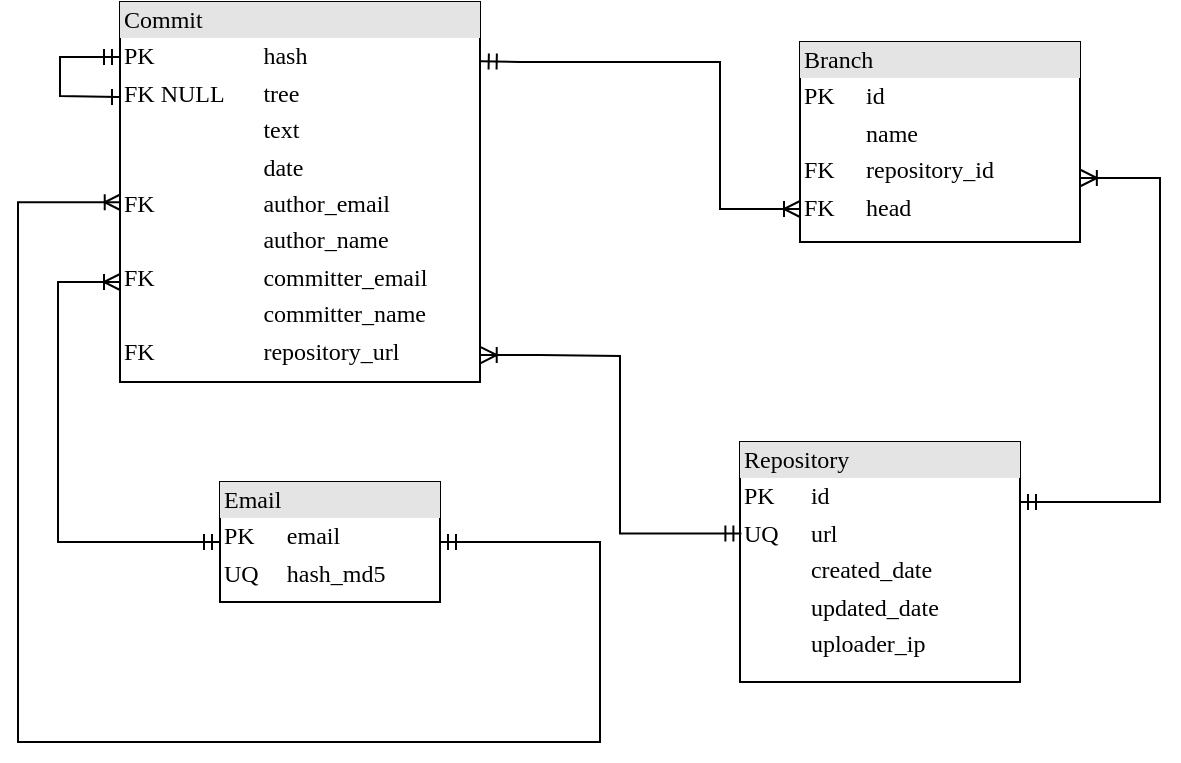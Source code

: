 <mxfile version="14.4.7" type="device"><diagram name="Page-1" id="2ca16b54-16f6-2749-3443-fa8db7711227"><mxGraphModel dx="1422" dy="724" grid="1" gridSize="10" guides="1" tooltips="1" connect="1" arrows="1" fold="1" page="1" pageScale="1" pageWidth="1100" pageHeight="850" background="#ffffff" math="0" shadow="0"><root><mxCell id="0"/><mxCell id="1" parent="0"/><mxCell id="2ed32ef02a7f4228-1" value="&lt;div style=&quot;box-sizing: border-box ; width: 100% ; background: #e4e4e4 ; padding: 2px&quot;&gt;Repository&lt;/div&gt;&lt;table style=&quot;width: 100% ; font-size: 1em&quot; cellspacing=&quot;0&quot; cellpadding=&quot;2&quot;&gt;&lt;tbody&gt;&lt;tr&gt;&lt;td&gt;PK&lt;/td&gt;&lt;td&gt;id&lt;br&gt;&lt;/td&gt;&lt;/tr&gt;&lt;tr&gt;&lt;td&gt;UQ&lt;br&gt;&lt;/td&gt;&lt;td&gt;url&lt;br&gt;&lt;/td&gt;&lt;/tr&gt;&lt;tr&gt;&lt;td&gt;&lt;br&gt;&lt;/td&gt;&lt;td&gt;created_date&lt;br&gt;&lt;/td&gt;&lt;/tr&gt;&lt;tr&gt;&lt;td&gt;&lt;br&gt;&lt;/td&gt;&lt;td&gt;updated_date&lt;/td&gt;&lt;/tr&gt;&lt;tr&gt;&lt;td&gt;&lt;br&gt;&lt;/td&gt;&lt;td&gt;uploader_ip&lt;br&gt;&lt;/td&gt;&lt;/tr&gt;&lt;/tbody&gt;&lt;/table&gt;" style="verticalAlign=top;align=left;overflow=fill;html=1;rounded=0;shadow=0;comic=0;labelBackgroundColor=none;strokeWidth=1;fontFamily=Verdana;fontSize=12" parent="1" vertex="1"><mxGeometry x="420" y="450" width="140" height="120" as="geometry"/></mxCell><mxCell id="2ed32ef02a7f4228-4" value="&lt;div style=&quot;box-sizing: border-box ; width: 100% ; background: #e4e4e4 ; padding: 2px&quot;&gt;Email&lt;/div&gt;&lt;table style=&quot;width: 100% ; font-size: 1em&quot; cellspacing=&quot;0&quot; cellpadding=&quot;2&quot;&gt;&lt;tbody&gt;&lt;tr&gt;&lt;td&gt;PK&lt;/td&gt;&lt;td&gt;email&lt;br&gt;&lt;/td&gt;&lt;/tr&gt;&lt;tr&gt;&lt;td&gt;UQ&lt;br&gt;&lt;/td&gt;&lt;td&gt;hash_md5&lt;br&gt;&lt;/td&gt;&lt;/tr&gt;&lt;/tbody&gt;&lt;/table&gt;" style="verticalAlign=top;align=left;overflow=fill;html=1;rounded=0;shadow=0;comic=0;labelBackgroundColor=none;strokeWidth=1;fontFamily=Verdana;fontSize=12" parent="1" vertex="1"><mxGeometry x="160" y="470" width="110" height="60" as="geometry"/></mxCell><mxCell id="4BiK_buGhwZr7WOdBYD_-3" style="edgeStyle=orthogonalEdgeStyle;rounded=0;orthogonalLoop=1;jettySize=auto;html=1;exitX=0;exitY=0.25;exitDx=0;exitDy=0;entryX=0;entryY=0.213;entryDx=0;entryDy=0;entryPerimeter=0;startArrow=ERone;startFill=0;endArrow=ERmandOne;endFill=0;" parent="1" source="2ed32ef02a7f4228-5" edge="1"><mxGeometry relative="1" as="geometry"><mxPoint x="110" y="257.47" as="targetPoint"/><Array as="points"><mxPoint x="109" y="277"/><mxPoint x="80" y="277"/><mxPoint x="80" y="257"/></Array><mxPoint x="109.64" y="287.3" as="sourcePoint"/></mxGeometry></mxCell><mxCell id="2ed32ef02a7f4228-5" value="&lt;div style=&quot;box-sizing: border-box ; width: 100% ; background: #e4e4e4 ; padding: 2px&quot;&gt;Commit&lt;/div&gt;&lt;table style=&quot;width: 100% ; font-size: 1em&quot; cellspacing=&quot;0&quot; cellpadding=&quot;2&quot;&gt;&lt;tbody&gt;&lt;tr&gt;&lt;td&gt;PK&lt;/td&gt;&lt;td&gt;hash&lt;/td&gt;&lt;/tr&gt;&lt;tr&gt;&lt;td&gt;FK NULL&lt;br&gt;&lt;/td&gt;&lt;td&gt;tree&lt;br&gt;&lt;/td&gt;&lt;/tr&gt;&lt;tr&gt;&lt;td&gt;&lt;br&gt;&lt;/td&gt;&lt;td&gt;text&lt;br&gt;&lt;/td&gt;&lt;/tr&gt;&lt;tr&gt;&lt;td&gt;&lt;br&gt;&lt;/td&gt;&lt;td&gt;date&lt;br&gt;&lt;/td&gt;&lt;/tr&gt;&lt;tr&gt;&lt;td&gt;FK&lt;br&gt;&lt;/td&gt;&lt;td&gt;author_email&lt;br&gt;&lt;/td&gt;&lt;/tr&gt;&lt;tr&gt;&lt;td&gt;&lt;br&gt;&lt;/td&gt;&lt;td&gt;author_name&lt;br&gt;&lt;/td&gt;&lt;/tr&gt;&lt;tr&gt;&lt;td&gt;FK&lt;br&gt;&lt;/td&gt;&lt;td&gt;committer_email&lt;br&gt;&lt;/td&gt;&lt;/tr&gt;&lt;tr&gt;&lt;td&gt;&lt;br&gt;&lt;/td&gt;&lt;td&gt;committer_name&lt;br&gt;&lt;/td&gt;&lt;/tr&gt;&lt;tr&gt;&lt;td&gt;FK&lt;br&gt;&lt;/td&gt;&lt;td&gt;repository_url&lt;br&gt;&lt;/td&gt;&lt;/tr&gt;&lt;/tbody&gt;&lt;/table&gt;" style="verticalAlign=top;align=left;overflow=fill;html=1;rounded=0;shadow=0;comic=0;labelBackgroundColor=none;strokeWidth=1;fontFamily=Verdana;fontSize=12" parent="1" vertex="1"><mxGeometry x="110" y="230" width="180" height="190" as="geometry"/></mxCell><mxCell id="4BiK_buGhwZr7WOdBYD_-5" style="edgeStyle=orthogonalEdgeStyle;rounded=0;orthogonalLoop=1;jettySize=auto;html=1;startArrow=ERoneToMany;startFill=0;endArrow=ERmandOne;endFill=0;" parent="1" edge="1"><mxGeometry relative="1" as="geometry"><mxPoint x="160" y="500" as="targetPoint"/><mxPoint x="110" y="370" as="sourcePoint"/><Array as="points"><mxPoint x="79" y="370"/><mxPoint x="79" y="500"/><mxPoint x="160" y="500"/></Array></mxGeometry></mxCell><mxCell id="4BiK_buGhwZr7WOdBYD_-7" style="edgeStyle=orthogonalEdgeStyle;rounded=0;orthogonalLoop=1;jettySize=auto;html=1;exitX=0.002;exitY=0.801;exitDx=0;exitDy=0;exitPerimeter=0;startArrow=ERoneToMany;startFill=0;endArrow=ERmandOne;endFill=0;entryX=1;entryY=0.5;entryDx=0;entryDy=0;" parent="1" target="2ed32ef02a7f4228-4" edge="1"><mxGeometry relative="1" as="geometry"><mxPoint x="239" y="435" as="targetPoint"/><mxPoint x="110.36" y="330.13" as="sourcePoint"/><Array as="points"><mxPoint x="59" y="330"/><mxPoint x="59" y="600"/><mxPoint x="350" y="600"/><mxPoint x="350" y="500"/></Array></mxGeometry></mxCell><mxCell id="4BiK_buGhwZr7WOdBYD_-8" value="&lt;div style=&quot;box-sizing: border-box ; width: 100% ; background: #e4e4e4 ; padding: 2px&quot;&gt;Branch&lt;/div&gt;&lt;table style=&quot;width: 100% ; font-size: 1em&quot; cellspacing=&quot;0&quot; cellpadding=&quot;2&quot;&gt;&lt;tbody&gt;&lt;tr&gt;&lt;td&gt;PK&lt;/td&gt;&lt;td&gt;id&lt;br&gt;&lt;/td&gt;&lt;/tr&gt;&lt;tr&gt;&lt;td&gt;&lt;br&gt;&lt;/td&gt;&lt;td&gt;name&lt;br&gt;&lt;/td&gt;&lt;/tr&gt;&lt;tr&gt;&lt;td&gt;FK&lt;br&gt;&lt;/td&gt;&lt;td&gt;repository_id&lt;br&gt;&lt;/td&gt;&lt;/tr&gt;&lt;tr&gt;&lt;td&gt;FK&lt;/td&gt;&lt;td&gt;head&lt;/td&gt;&lt;/tr&gt;&lt;/tbody&gt;&lt;/table&gt;" style="verticalAlign=top;align=left;overflow=fill;html=1;rounded=0;shadow=0;comic=0;labelBackgroundColor=none;strokeWidth=1;fontFamily=Verdana;fontSize=12" parent="1" vertex="1"><mxGeometry x="450" y="250" width="140" height="100" as="geometry"/></mxCell><mxCell id="4BiK_buGhwZr7WOdBYD_-9" style="edgeStyle=orthogonalEdgeStyle;rounded=0;orthogonalLoop=1;jettySize=auto;html=1;startArrow=ERoneToMany;startFill=0;endArrow=ERmandOne;endFill=0;exitX=1.003;exitY=0.68;exitDx=0;exitDy=0;exitPerimeter=0;" parent="1" source="4BiK_buGhwZr7WOdBYD_-8" edge="1"><mxGeometry relative="1" as="geometry"><mxPoint x="560" y="480" as="targetPoint"/><mxPoint x="560" y="420" as="sourcePoint"/><Array as="points"><mxPoint x="630" y="318"/><mxPoint x="630" y="480"/><mxPoint x="560" y="480"/></Array></mxGeometry></mxCell><mxCell id="4BiK_buGhwZr7WOdBYD_-10" style="edgeStyle=orthogonalEdgeStyle;rounded=0;orthogonalLoop=1;jettySize=auto;html=1;startArrow=ERoneToMany;startFill=0;endArrow=ERmandOne;endFill=0;entryX=1.002;entryY=0.156;entryDx=0;entryDy=0;entryPerimeter=0;" parent="1" target="2ed32ef02a7f4228-5" edge="1"><mxGeometry relative="1" as="geometry"><mxPoint x="310" y="264" as="targetPoint"/><mxPoint x="450" y="333.5" as="sourcePoint"/><Array as="points"><mxPoint x="410" y="333"/><mxPoint x="410" y="260"/><mxPoint x="310" y="260"/></Array></mxGeometry></mxCell><mxCell id="gWfgLvwb2MXUf2CT0_o8-1" style="edgeStyle=orthogonalEdgeStyle;rounded=0;orthogonalLoop=1;jettySize=auto;html=1;startArrow=ERoneToMany;startFill=0;endArrow=ERmandOne;endFill=0;exitX=1.002;exitY=0.929;exitDx=0;exitDy=0;exitPerimeter=0;entryX=0.005;entryY=0.381;entryDx=0;entryDy=0;entryPerimeter=0;" parent="1" source="2ed32ef02a7f4228-5" target="2ed32ef02a7f4228-1" edge="1"><mxGeometry relative="1" as="geometry"><mxPoint x="290" y="470" as="targetPoint"/><mxPoint x="320.42" y="308" as="sourcePoint"/><Array as="points"><mxPoint x="320" y="407"/><mxPoint x="360" y="407"/><mxPoint x="360" y="496"/></Array></mxGeometry></mxCell></root></mxGraphModel></diagram></mxfile>